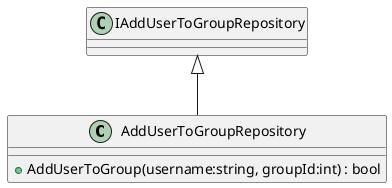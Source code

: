 @startuml
class AddUserToGroupRepository {
    + AddUserToGroup(username:string, groupId:int) : bool
}
IAddUserToGroupRepository <|-- AddUserToGroupRepository
@enduml
